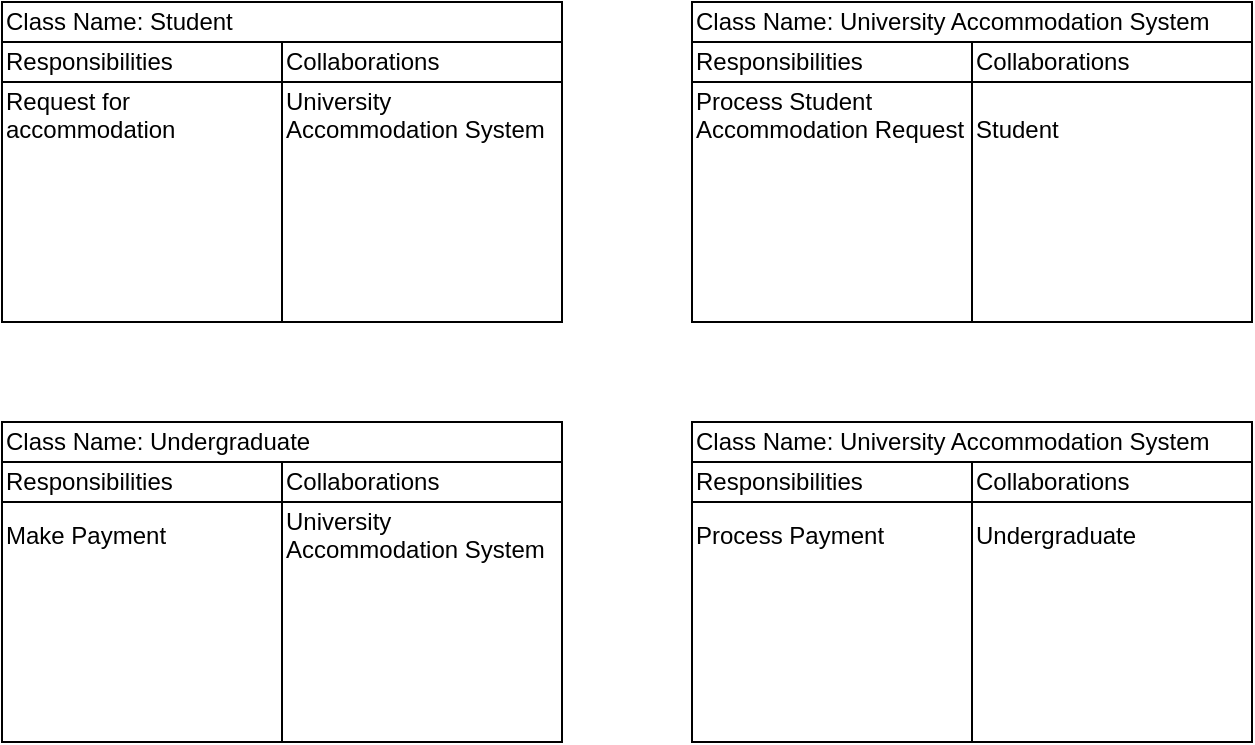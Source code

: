 <mxfile version="24.8.3">
  <diagram name="Page-1" id="7LN7VflOgaZ4222V52JL">
    <mxGraphModel dx="1050" dy="522" grid="1" gridSize="10" guides="1" tooltips="1" connect="1" arrows="1" fold="1" page="1" pageScale="1" pageWidth="850" pageHeight="1100" math="0" shadow="0">
      <root>
        <mxCell id="0" />
        <mxCell id="1" parent="0" />
        <mxCell id="MbRww3cxiKNeoSfrqmK0-8" value="" style="group" vertex="1" connectable="0" parent="1">
          <mxGeometry x="425" y="120" width="280" height="160" as="geometry" />
        </mxCell>
        <mxCell id="MbRww3cxiKNeoSfrqmK0-1" value="" style="rounded=0;whiteSpace=wrap;html=1;" vertex="1" parent="MbRww3cxiKNeoSfrqmK0-8">
          <mxGeometry width="280" height="160" as="geometry" />
        </mxCell>
        <mxCell id="MbRww3cxiKNeoSfrqmK0-2" value="Class Name: University Accommodation System" style="rounded=0;whiteSpace=wrap;html=1;align=left;" vertex="1" parent="MbRww3cxiKNeoSfrqmK0-8">
          <mxGeometry width="280" height="20" as="geometry" />
        </mxCell>
        <mxCell id="MbRww3cxiKNeoSfrqmK0-3" value="Responsibilities" style="rounded=0;whiteSpace=wrap;html=1;align=left;" vertex="1" parent="MbRww3cxiKNeoSfrqmK0-8">
          <mxGeometry y="20" width="140" height="20" as="geometry" />
        </mxCell>
        <mxCell id="MbRww3cxiKNeoSfrqmK0-4" value="Collaborations" style="rounded=0;whiteSpace=wrap;html=1;align=left;" vertex="1" parent="MbRww3cxiKNeoSfrqmK0-8">
          <mxGeometry x="140" y="20" width="140" height="20" as="geometry" />
        </mxCell>
        <mxCell id="MbRww3cxiKNeoSfrqmK0-6" value="&lt;div&gt;Process Student Accommodation Request&lt;/div&gt;&lt;div&gt;&lt;br&gt;&lt;/div&gt;&lt;div&gt;&lt;br&gt;&lt;/div&gt;&lt;div&gt;&lt;br&gt;&lt;/div&gt;&lt;div&gt;&lt;br&gt;&lt;/div&gt;&lt;div&gt;&lt;br&gt;&lt;/div&gt;&lt;div&gt;&lt;br&gt;&lt;/div&gt;" style="rounded=0;whiteSpace=wrap;html=1;align=left;" vertex="1" parent="MbRww3cxiKNeoSfrqmK0-8">
          <mxGeometry y="40" width="140" height="120" as="geometry" />
        </mxCell>
        <mxCell id="MbRww3cxiKNeoSfrqmK0-7" value="Student&lt;div&gt;&lt;br&gt;&lt;/div&gt;&lt;div&gt;&lt;br&gt;&lt;/div&gt;&lt;div&gt;&lt;br&gt;&lt;/div&gt;&lt;div&gt;&lt;br&gt;&lt;/div&gt;&lt;div&gt;&lt;br&gt;&lt;/div&gt;" style="rounded=0;whiteSpace=wrap;html=1;align=left;" vertex="1" parent="MbRww3cxiKNeoSfrqmK0-8">
          <mxGeometry x="140" y="40" width="140" height="120" as="geometry" />
        </mxCell>
        <mxCell id="MbRww3cxiKNeoSfrqmK0-9" value="" style="group" vertex="1" connectable="0" parent="1">
          <mxGeometry x="80" y="120" width="280" height="160" as="geometry" />
        </mxCell>
        <mxCell id="MbRww3cxiKNeoSfrqmK0-10" value="" style="rounded=0;whiteSpace=wrap;html=1;" vertex="1" parent="MbRww3cxiKNeoSfrqmK0-9">
          <mxGeometry width="280" height="160" as="geometry" />
        </mxCell>
        <mxCell id="MbRww3cxiKNeoSfrqmK0-11" value="Class Name: Student" style="rounded=0;whiteSpace=wrap;html=1;align=left;" vertex="1" parent="MbRww3cxiKNeoSfrqmK0-9">
          <mxGeometry width="280" height="20" as="geometry" />
        </mxCell>
        <mxCell id="MbRww3cxiKNeoSfrqmK0-12" value="Responsibilities" style="rounded=0;whiteSpace=wrap;html=1;align=left;" vertex="1" parent="MbRww3cxiKNeoSfrqmK0-9">
          <mxGeometry y="20" width="140" height="20" as="geometry" />
        </mxCell>
        <mxCell id="MbRww3cxiKNeoSfrqmK0-13" value="Collaborations" style="rounded=0;whiteSpace=wrap;html=1;align=left;" vertex="1" parent="MbRww3cxiKNeoSfrqmK0-9">
          <mxGeometry x="140" y="20" width="140" height="20" as="geometry" />
        </mxCell>
        <mxCell id="MbRww3cxiKNeoSfrqmK0-14" value="&lt;div&gt;Request for accommodation&lt;/div&gt;&lt;div&gt;&lt;br&gt;&lt;/div&gt;&lt;div&gt;&lt;br&gt;&lt;/div&gt;&lt;div&gt;&lt;br&gt;&lt;/div&gt;&lt;div&gt;&lt;br&gt;&lt;/div&gt;&lt;div&gt;&lt;br&gt;&lt;/div&gt;&lt;div&gt;&lt;br&gt;&lt;/div&gt;" style="rounded=0;whiteSpace=wrap;html=1;align=left;" vertex="1" parent="MbRww3cxiKNeoSfrqmK0-9">
          <mxGeometry y="40" width="140" height="120" as="geometry" />
        </mxCell>
        <mxCell id="MbRww3cxiKNeoSfrqmK0-15" value="University Accommodation System&lt;div&gt;&lt;br&gt;&lt;div&gt;&lt;br&gt;&lt;/div&gt;&lt;div&gt;&lt;br&gt;&lt;/div&gt;&lt;div&gt;&lt;br&gt;&lt;/div&gt;&lt;div&gt;&lt;br&gt;&lt;/div&gt;&lt;div&gt;&lt;br&gt;&lt;/div&gt;&lt;/div&gt;" style="rounded=0;whiteSpace=wrap;html=1;align=left;" vertex="1" parent="MbRww3cxiKNeoSfrqmK0-9">
          <mxGeometry x="140" y="40" width="140" height="120" as="geometry" />
        </mxCell>
        <mxCell id="MbRww3cxiKNeoSfrqmK0-16" value="" style="group" vertex="1" connectable="0" parent="1">
          <mxGeometry x="425" y="330" width="280" height="160" as="geometry" />
        </mxCell>
        <mxCell id="MbRww3cxiKNeoSfrqmK0-17" value="" style="rounded=0;whiteSpace=wrap;html=1;" vertex="1" parent="MbRww3cxiKNeoSfrqmK0-16">
          <mxGeometry width="280" height="160" as="geometry" />
        </mxCell>
        <mxCell id="MbRww3cxiKNeoSfrqmK0-18" value="Class Name: University Accommodation System" style="rounded=0;whiteSpace=wrap;html=1;align=left;" vertex="1" parent="MbRww3cxiKNeoSfrqmK0-16">
          <mxGeometry width="280" height="20" as="geometry" />
        </mxCell>
        <mxCell id="MbRww3cxiKNeoSfrqmK0-19" value="Responsibilities" style="rounded=0;whiteSpace=wrap;html=1;align=left;" vertex="1" parent="MbRww3cxiKNeoSfrqmK0-16">
          <mxGeometry y="20" width="140" height="20" as="geometry" />
        </mxCell>
        <mxCell id="MbRww3cxiKNeoSfrqmK0-20" value="Collaborations" style="rounded=0;whiteSpace=wrap;html=1;align=left;" vertex="1" parent="MbRww3cxiKNeoSfrqmK0-16">
          <mxGeometry x="140" y="20" width="140" height="20" as="geometry" />
        </mxCell>
        <mxCell id="MbRww3cxiKNeoSfrqmK0-21" value="&lt;div&gt;Process Payment&lt;/div&gt;&lt;div&gt;&lt;br&gt;&lt;/div&gt;&lt;div&gt;&lt;br&gt;&lt;/div&gt;&lt;div&gt;&lt;br&gt;&lt;/div&gt;&lt;div&gt;&lt;br&gt;&lt;/div&gt;&lt;div&gt;&lt;br&gt;&lt;/div&gt;&lt;div&gt;&lt;br&gt;&lt;/div&gt;" style="rounded=0;whiteSpace=wrap;html=1;align=left;" vertex="1" parent="MbRww3cxiKNeoSfrqmK0-16">
          <mxGeometry y="40" width="140" height="120" as="geometry" />
        </mxCell>
        <mxCell id="MbRww3cxiKNeoSfrqmK0-22" value="Undergraduate&lt;br&gt;&lt;div&gt;&lt;br&gt;&lt;/div&gt;&lt;div&gt;&lt;br&gt;&lt;/div&gt;&lt;div&gt;&lt;br&gt;&lt;/div&gt;&lt;div&gt;&lt;br&gt;&lt;/div&gt;&lt;div&gt;&lt;br&gt;&lt;/div&gt;&lt;div&gt;&lt;br&gt;&lt;/div&gt;" style="rounded=0;whiteSpace=wrap;html=1;align=left;" vertex="1" parent="MbRww3cxiKNeoSfrqmK0-16">
          <mxGeometry x="140" y="40" width="140" height="120" as="geometry" />
        </mxCell>
        <mxCell id="MbRww3cxiKNeoSfrqmK0-23" value="" style="group" vertex="1" connectable="0" parent="1">
          <mxGeometry x="80" y="330" width="280" height="160" as="geometry" />
        </mxCell>
        <mxCell id="MbRww3cxiKNeoSfrqmK0-24" value="" style="rounded=0;whiteSpace=wrap;html=1;" vertex="1" parent="MbRww3cxiKNeoSfrqmK0-23">
          <mxGeometry width="280" height="160" as="geometry" />
        </mxCell>
        <mxCell id="MbRww3cxiKNeoSfrqmK0-25" value="Class Name: Undergraduate" style="rounded=0;whiteSpace=wrap;html=1;align=left;" vertex="1" parent="MbRww3cxiKNeoSfrqmK0-23">
          <mxGeometry width="280" height="20" as="geometry" />
        </mxCell>
        <mxCell id="MbRww3cxiKNeoSfrqmK0-26" value="Responsibilities" style="rounded=0;whiteSpace=wrap;html=1;align=left;" vertex="1" parent="MbRww3cxiKNeoSfrqmK0-23">
          <mxGeometry y="20" width="140" height="20" as="geometry" />
        </mxCell>
        <mxCell id="MbRww3cxiKNeoSfrqmK0-27" value="Collaborations" style="rounded=0;whiteSpace=wrap;html=1;align=left;" vertex="1" parent="MbRww3cxiKNeoSfrqmK0-23">
          <mxGeometry x="140" y="20" width="140" height="20" as="geometry" />
        </mxCell>
        <mxCell id="MbRww3cxiKNeoSfrqmK0-28" value="&lt;div&gt;Make Payment&lt;/div&gt;&lt;div&gt;&lt;br&gt;&lt;/div&gt;&lt;div&gt;&lt;br&gt;&lt;/div&gt;&lt;div&gt;&lt;br&gt;&lt;/div&gt;&lt;div&gt;&lt;br&gt;&lt;/div&gt;&lt;div&gt;&lt;br&gt;&lt;/div&gt;&lt;div&gt;&lt;br&gt;&lt;/div&gt;" style="rounded=0;whiteSpace=wrap;html=1;align=left;" vertex="1" parent="MbRww3cxiKNeoSfrqmK0-23">
          <mxGeometry y="40" width="140" height="120" as="geometry" />
        </mxCell>
        <mxCell id="MbRww3cxiKNeoSfrqmK0-29" value="University Accommodation System&lt;div&gt;&lt;br&gt;&lt;div&gt;&lt;br&gt;&lt;/div&gt;&lt;div&gt;&lt;br&gt;&lt;/div&gt;&lt;div&gt;&lt;br&gt;&lt;/div&gt;&lt;div&gt;&lt;br&gt;&lt;/div&gt;&lt;div&gt;&lt;br&gt;&lt;/div&gt;&lt;/div&gt;" style="rounded=0;whiteSpace=wrap;html=1;align=left;" vertex="1" parent="MbRww3cxiKNeoSfrqmK0-23">
          <mxGeometry x="140" y="40" width="140" height="120" as="geometry" />
        </mxCell>
      </root>
    </mxGraphModel>
  </diagram>
</mxfile>
